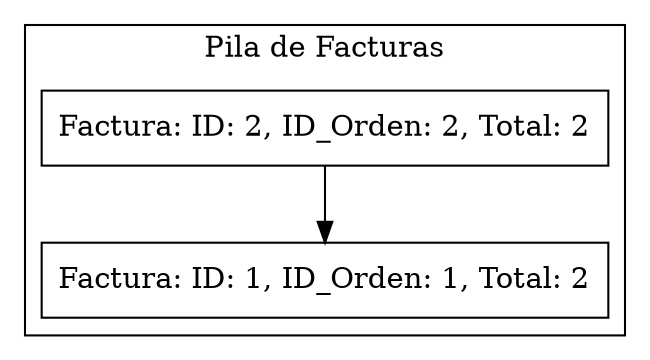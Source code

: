 digraph G {
    node [shape=record];
    rankdir=TB;
    subgraph cluster_0 {
        label = "Pila de Facturas";
        n0 [label = "{<data> Factura: ID: 2, ID_Orden: 2, Total: 2}"];
        n0 -> n1;
        n1 [label = "{<data> Factura: ID: 1, ID_Orden: 1, Total: 2}"];
    }
}
